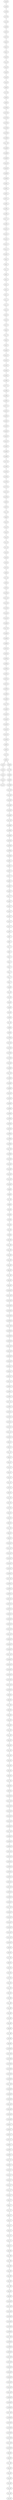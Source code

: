 graph arbol3 {
n_5_6--n_4_6
n_4_6--n_3_6
n_3_6--n_2_6
n_2_6--n_1_6
n_1_6--n_0_6
n_0_6--n_0_5
n_0_5--n_0_4
n_0_4--n_0_3
n_0_3--n_0_2
n_0_2--n_0_1
n_0_1--n_0_0
n_0_0--n_1_0
n_1_0--n_2_0
n_2_0--n_3_0
n_3_0--n_4_0
n_4_0--n_5_0
n_5_0--n_6_0
n_6_0--n_7_0
n_7_0--n_8_0
n_8_0--n_9_0
n_9_0--n_10_0
n_10_0--n_11_0
n_11_0--n_12_0
n_12_0--n_13_0
n_13_0--n_14_0
n_14_0--n_15_0
n_15_0--n_16_0
n_16_0--n_17_0
n_17_0--n_18_0
n_18_0--n_19_0
n_19_0--n_20_0
n_20_0--n_21_0
n_21_0--n_22_0
n_22_0--n_23_0
n_23_0--n_24_0
n_24_0--n_24_1
n_24_1--n_23_1
n_23_1--n_22_1
n_22_1--n_21_1
n_21_1--n_20_1
n_20_1--n_19_1
n_19_1--n_18_1
n_18_1--n_17_1
n_17_1--n_16_1
n_16_1--n_15_1
n_15_1--n_14_1
n_14_1--n_13_1
n_13_1--n_12_1
n_12_1--n_11_1
n_11_1--n_10_1
n_10_1--n_9_1
n_9_1--n_8_1
n_8_1--n_7_1
n_7_1--n_6_1
n_6_1--n_5_1
n_5_1--n_4_1
n_4_1--n_3_1
n_3_1--n_2_1
n_2_1--n_1_1
n_1_1--n_1_2
n_1_2--n_2_2
n_2_2--n_3_2
n_3_2--n_4_2
n_4_2--n_5_2
n_5_2--n_6_2
n_6_2--n_7_2
n_7_2--n_8_2
n_8_2--n_9_2
n_9_2--n_10_2
n_10_2--n_11_2
n_11_2--n_12_2
n_12_2--n_13_2
n_13_2--n_14_2
n_14_2--n_15_2
n_15_2--n_16_2
n_16_2--n_17_2
n_17_2--n_18_2
n_18_2--n_19_2
n_19_2--n_20_2
n_20_2--n_21_2
n_21_2--n_22_2
n_22_2--n_23_2
n_23_2--n_24_2
n_24_2--n_24_3
n_24_3--n_23_3
n_23_3--n_22_3
n_22_3--n_21_3
n_21_3--n_20_3
n_20_3--n_19_3
n_19_3--n_18_3
n_18_3--n_17_3
n_17_3--n_16_3
n_16_3--n_15_3
n_15_3--n_14_3
n_14_3--n_13_3
n_13_3--n_12_3
n_12_3--n_11_3
n_11_3--n_10_3
n_10_3--n_9_3
n_9_3--n_8_3
n_8_3--n_7_3
n_7_3--n_6_3
n_6_3--n_5_3
n_5_3--n_4_3
n_4_3--n_3_3
n_3_3--n_2_3
n_2_3--n_1_3
n_1_3--n_1_4
n_1_4--n_2_4
n_2_4--n_3_4
n_3_4--n_4_4
n_4_4--n_5_4
n_5_4--n_6_4
n_6_4--n_7_4
n_7_4--n_8_4
n_8_4--n_9_4
n_9_4--n_10_4
n_10_4--n_11_4
n_11_4--n_12_4
n_12_4--n_13_4
n_13_4--n_14_4
n_14_4--n_15_4
n_15_4--n_16_4
n_16_4--n_17_4
n_17_4--n_18_4
n_18_4--n_19_4
n_19_4--n_20_4
n_20_4--n_21_4
n_21_4--n_22_4
n_22_4--n_23_4
n_23_4--n_24_4
n_24_4--n_24_5
n_24_5--n_23_5
n_23_5--n_22_5
n_22_5--n_21_5
n_21_5--n_20_5
n_20_5--n_19_5
n_19_5--n_18_5
n_18_5--n_17_5
n_17_5--n_16_5
n_16_5--n_15_5
n_15_5--n_14_5
n_14_5--n_13_5
n_13_5--n_12_5
n_12_5--n_11_5
n_11_5--n_10_5
n_10_5--n_9_5
n_9_5--n_8_5
n_8_5--n_7_5
n_7_5--n_6_5
n_6_5--n_5_5
n_6_5--n_6_6
n_5_5--n_4_5
n_4_5--n_3_5
n_3_5--n_2_5
n_2_5--n_1_5
n_6_6--n_7_6
n_7_6--n_8_6
n_8_6--n_9_6
n_9_6--n_10_6
n_10_6--n_11_6
n_11_6--n_12_6
n_12_6--n_13_6
n_13_6--n_14_6
n_14_6--n_15_6
n_15_6--n_16_6
n_16_6--n_17_6
n_17_6--n_18_6
n_18_6--n_19_6
n_19_6--n_20_6
n_20_6--n_21_6
n_21_6--n_22_6
n_22_6--n_23_6
n_23_6--n_24_6
n_24_6--n_24_7
n_24_7--n_23_7
n_23_7--n_22_7
n_22_7--n_21_7
n_21_7--n_20_7
n_20_7--n_19_7
n_19_7--n_18_7
n_18_7--n_17_7
n_17_7--n_16_7
n_16_7--n_15_7
n_15_7--n_14_7
n_14_7--n_13_7
n_13_7--n_12_7
n_12_7--n_11_7
n_11_7--n_10_7
n_10_7--n_9_7
n_9_7--n_8_7
n_8_7--n_7_7
n_7_7--n_6_7
n_6_7--n_5_7
n_5_7--n_4_7
n_4_7--n_3_7
n_3_7--n_2_7
n_2_7--n_1_7
n_1_7--n_0_7
n_0_7--n_0_8
n_0_8--n_1_8
n_1_8--n_2_8
n_2_8--n_3_8
n_3_8--n_4_8
n_4_8--n_5_8
n_5_8--n_6_8
n_6_8--n_7_8
n_7_8--n_8_8
n_8_8--n_9_8
n_9_8--n_10_8
n_10_8--n_11_8
n_11_8--n_12_8
n_12_8--n_13_8
n_13_8--n_14_8
n_14_8--n_15_8
n_15_8--n_16_8
n_16_8--n_17_8
n_17_8--n_18_8
n_18_8--n_19_8
n_19_8--n_20_8
n_20_8--n_21_8
n_21_8--n_22_8
n_22_8--n_23_8
n_23_8--n_24_8
n_24_8--n_24_9
n_24_9--n_23_9
n_23_9--n_22_9
n_22_9--n_21_9
n_21_9--n_20_9
n_20_9--n_19_9
n_19_9--n_18_9
n_18_9--n_17_9
n_17_9--n_16_9
n_16_9--n_15_9
n_15_9--n_14_9
n_14_9--n_13_9
n_13_9--n_12_9
n_12_9--n_11_9
n_11_9--n_10_9
n_10_9--n_9_9
n_9_9--n_8_9
n_8_9--n_7_9
n_7_9--n_6_9
n_6_9--n_5_9
n_5_9--n_4_9
n_4_9--n_3_9
n_3_9--n_2_9
n_2_9--n_1_9
n_1_9--n_0_9
n_0_9--n_0_10
n_0_10--n_1_10
n_1_10--n_2_10
n_2_10--n_3_10
n_3_10--n_4_10
n_4_10--n_5_10
n_5_10--n_6_10
n_6_10--n_7_10
n_7_10--n_8_10
n_8_10--n_9_10
n_9_10--n_10_10
n_10_10--n_11_10
n_11_10--n_12_10
n_12_10--n_13_10
n_13_10--n_14_10
n_14_10--n_15_10
n_15_10--n_16_10
n_16_10--n_17_10
n_17_10--n_18_10
n_18_10--n_19_10
n_19_10--n_20_10
n_20_10--n_21_10
n_21_10--n_22_10
n_22_10--n_23_10
n_23_10--n_24_10
n_24_10--n_24_11
n_24_11--n_23_11
n_23_11--n_22_11
n_22_11--n_21_11
n_21_11--n_20_11
n_20_11--n_19_11
n_19_11--n_18_11
n_18_11--n_17_11
n_17_11--n_16_11
n_16_11--n_15_11
n_15_11--n_14_11
n_14_11--n_13_11
n_13_11--n_12_11
n_12_11--n_11_11
n_11_11--n_10_11
n_10_11--n_9_11
n_9_11--n_8_11
n_8_11--n_7_11
n_7_11--n_6_11
n_6_11--n_5_11
n_5_11--n_4_11
n_4_11--n_3_11
n_3_11--n_2_11
n_2_11--n_1_11
n_1_11--n_0_11
n_0_11--n_0_12
n_0_12--n_1_12
n_1_12--n_2_12
n_2_12--n_3_12
n_3_12--n_4_12
n_4_12--n_5_12
n_5_12--n_6_12
n_6_12--n_7_12
n_7_12--n_8_12
n_8_12--n_9_12
n_9_12--n_10_12
n_10_12--n_11_12
n_11_12--n_12_12
n_12_12--n_13_12
n_13_12--n_14_12
n_14_12--n_15_12
n_15_12--n_16_12
n_16_12--n_17_12
n_17_12--n_18_12
n_18_12--n_19_12
n_19_12--n_20_12
n_20_12--n_21_12
n_21_12--n_22_12
n_22_12--n_23_12
n_23_12--n_24_12
n_24_12--n_24_13
n_24_13--n_23_13
n_23_13--n_22_13
n_22_13--n_21_13
n_21_13--n_20_13
n_20_13--n_19_13
n_19_13--n_18_13
n_18_13--n_17_13
n_17_13--n_16_13
n_16_13--n_15_13
n_15_13--n_14_13
n_14_13--n_13_13
n_13_13--n_12_13
n_12_13--n_11_13
n_11_13--n_10_13
n_10_13--n_9_13
n_9_13--n_8_13
n_8_13--n_7_13
n_7_13--n_6_13
n_6_13--n_5_13
n_5_13--n_4_13
n_4_13--n_3_13
n_3_13--n_2_13
n_2_13--n_1_13
n_1_13--n_0_13
n_0_13--n_0_14
n_0_14--n_1_14
n_1_14--n_2_14
n_2_14--n_3_14
n_3_14--n_4_14
n_4_14--n_5_14
n_5_14--n_6_14
n_6_14--n_7_14
n_7_14--n_8_14
n_8_14--n_9_14
n_9_14--n_10_14
n_10_14--n_11_14
n_11_14--n_12_14
n_12_14--n_13_14
n_13_14--n_14_14
n_14_14--n_15_14
n_15_14--n_16_14
n_16_14--n_17_14
n_17_14--n_18_14
n_18_14--n_19_14
n_19_14--n_20_14
n_20_14--n_21_14
n_21_14--n_22_14
n_22_14--n_23_14
n_23_14--n_24_14
n_24_14--n_24_15
n_24_15--n_23_15
n_23_15--n_22_15
n_22_15--n_21_15
n_21_15--n_20_15
n_20_15--n_19_15
n_19_15--n_18_15
n_18_15--n_17_15
n_17_15--n_16_15
n_16_15--n_15_15
n_15_15--n_14_15
n_14_15--n_13_15
n_13_15--n_12_15
n_12_15--n_11_15
n_11_15--n_10_15
n_10_15--n_9_15
n_9_15--n_8_15
n_8_15--n_7_15
n_7_15--n_6_15
n_6_15--n_5_15
n_5_15--n_4_15
n_4_15--n_3_15
n_3_15--n_2_15
n_2_15--n_1_15
n_1_15--n_0_15
n_0_15--n_0_16
n_0_16--n_1_16
n_1_16--n_2_16
n_2_16--n_3_16
n_3_16--n_4_16
n_4_16--n_5_16
n_5_16--n_6_16
n_6_16--n_7_16
n_7_16--n_8_16
n_8_16--n_9_16
n_9_16--n_10_16
n_10_16--n_11_16
n_11_16--n_12_16
n_12_16--n_13_16
n_13_16--n_14_16
n_14_16--n_15_16
n_15_16--n_16_16
n_16_16--n_17_16
n_17_16--n_18_16
n_18_16--n_19_16
n_19_16--n_20_16
n_20_16--n_21_16
n_21_16--n_22_16
n_22_16--n_23_16
n_23_16--n_24_16
n_24_16--n_24_17
n_24_17--n_23_17
n_23_17--n_22_17
n_22_17--n_21_17
n_21_17--n_20_17
n_20_17--n_19_17
n_19_17--n_18_17
n_18_17--n_17_17
n_17_17--n_16_17
n_16_17--n_15_17
n_15_17--n_14_17
n_14_17--n_13_17
n_13_17--n_12_17
n_12_17--n_11_17
n_11_17--n_10_17
n_10_17--n_9_17
n_9_17--n_8_17
n_8_17--n_7_17
n_7_17--n_6_17
n_6_17--n_5_17
n_5_17--n_4_17
n_4_17--n_3_17
n_3_17--n_2_17
n_2_17--n_1_17
n_1_17--n_0_17
n_0_17--n_0_18
n_0_18--n_1_18
n_1_18--n_2_18
n_2_18--n_3_18
n_3_18--n_4_18
n_4_18--n_5_18
n_5_18--n_6_18
n_6_18--n_7_18
n_7_18--n_8_18
n_8_18--n_9_18
n_9_18--n_10_18
n_10_18--n_11_18
n_11_18--n_12_18
n_12_18--n_13_18
n_13_18--n_14_18
n_14_18--n_15_18
n_15_18--n_16_18
n_16_18--n_17_18
n_17_18--n_18_18
n_18_18--n_19_18
n_19_18--n_20_18
n_20_18--n_21_18
n_21_18--n_22_18
n_22_18--n_23_18
n_23_18--n_24_18
n_24_18--n_24_19
n_24_19--n_23_19
n_23_19--n_22_19
n_22_19--n_21_19
n_21_19--n_20_19
n_20_19--n_19_19
n_19_19--n_18_19
n_18_19--n_17_19
n_17_19--n_16_19
n_16_19--n_15_19
n_15_19--n_14_19
n_14_19--n_13_19
n_13_19--n_12_19
n_12_19--n_11_19
n_11_19--n_10_19
n_10_19--n_9_19
n_9_19--n_8_19
n_8_19--n_7_19
n_7_19--n_6_19
n_6_19--n_5_19
n_5_19--n_4_19
n_4_19--n_3_19
n_3_19--n_2_19
n_2_19--n_1_19
n_1_19--n_0_19
}
